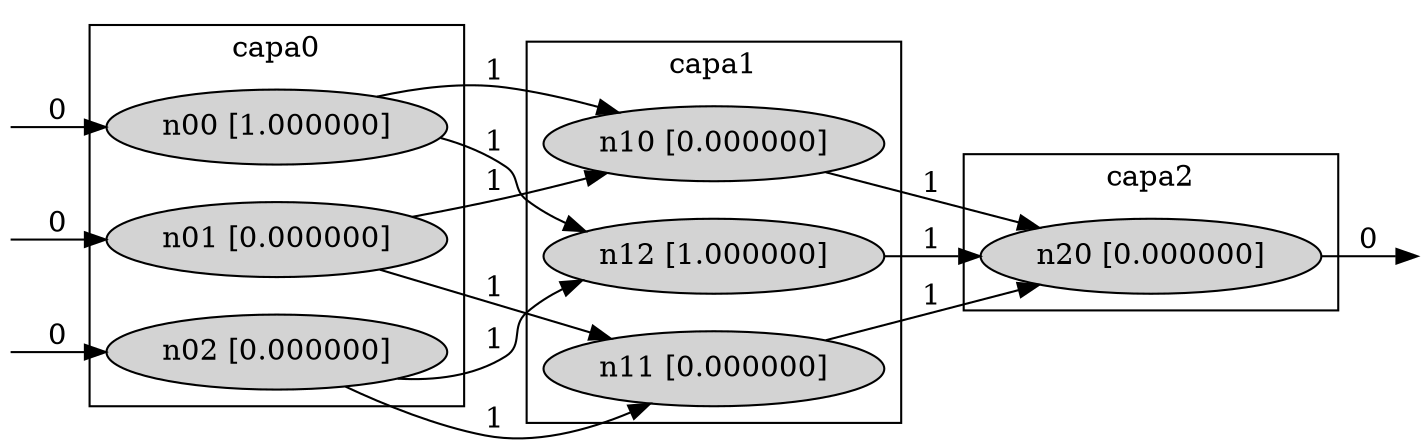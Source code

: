 digraph graphname {
	rankdir="LR";
	subgraph cluster_0 {
		node [style=filled];
		"n00 [1.000000]";
		"n01 [0.000000]";
		"n02 [0.000000]";
		label = "capa0";
	}
	subgraph cluster_1 {
		node [style=filled];
		"n10 [0.000000]";
		"n11 [0.000000]";
		"n12 [1.000000]";
		label = "capa1";
	}
	subgraph cluster_2 {
		node [style=filled];
		"n20 [0.000000]";
		label = "capa2";
	}
	"void_n00 [1.000000]" [style=invis,fixedsize=true,width=0];
	"void_n00 [1.000000]" -> "n00 [1.000000]" [label=0];
	"n00 [1.000000]" -> "n10 [0.000000]" [label=1];
	"n00 [1.000000]" -> "n12 [1.000000]" [label=1];
	"void_n01 [0.000000]" [style=invis,fixedsize=true,width=0];
	"void_n01 [0.000000]" -> "n01 [0.000000]" [label=0];
	"n01 [0.000000]" -> "n10 [0.000000]" [label=1];
	"n01 [0.000000]" -> "n11 [0.000000]" [label=1];
	"void_n02 [0.000000]" [style=invis,fixedsize=true,width=0];
	"void_n02 [0.000000]" -> "n02 [0.000000]" [label=0];
	"n02 [0.000000]" -> "n11 [0.000000]" [label=1];
	"n02 [0.000000]" -> "n12 [1.000000]" [label=1];
	"n10 [0.000000]" -> "n20 [0.000000]" [label=1];
	"n11 [0.000000]" -> "n20 [0.000000]" [label=1];
	"n12 [1.000000]" -> "n20 [0.000000]" [label=1];
	"void_n20 [0.000000]" [style=invis,fixedsize=true,width=0];
		"n20 [0.000000]" -> "void_n20 [0.000000]" [label=0];
}